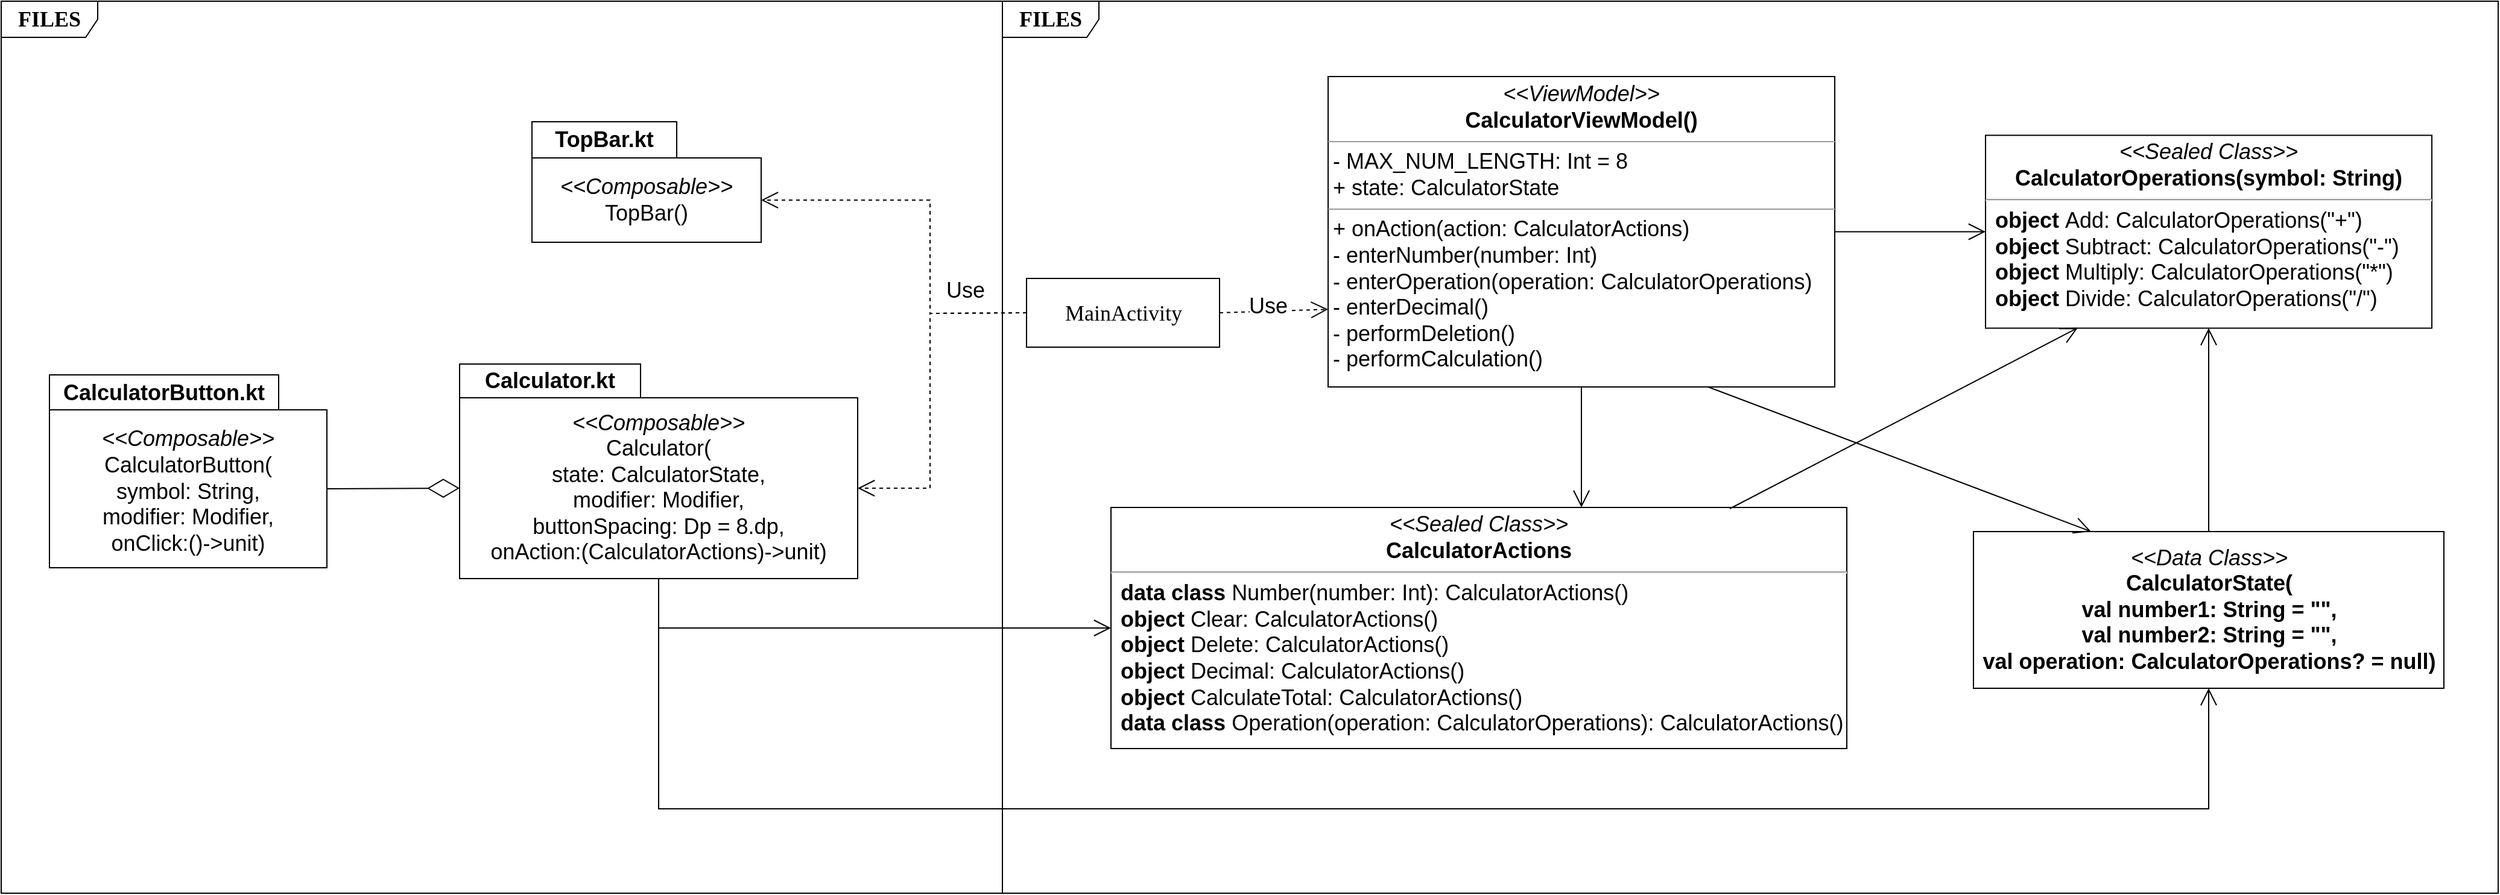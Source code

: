 <mxfile version="21.5.0" type="device">
  <diagram name="Page-1" id="c4acf3e9-155e-7222-9cf6-157b1a14988f">
    <mxGraphModel dx="1140" dy="1089" grid="1" gridSize="10" guides="1" tooltips="1" connect="1" arrows="1" fold="1" page="1" pageScale="1" pageWidth="850" pageHeight="1100" background="none" math="0" shadow="0">
      <root>
        <mxCell id="0" />
        <mxCell id="1" parent="0" />
        <mxCell id="_NkSw2tW3m_VgN2hIup7-15" value="&lt;font style=&quot;font-size: 18px;&quot;&gt;&lt;b style=&quot;&quot;&gt;FILES&lt;/b&gt;&lt;/font&gt;" style="shape=umlFrame;whiteSpace=wrap;html=1;rounded=0;shadow=0;comic=0;labelBackgroundColor=none;strokeWidth=1;fontFamily=Verdana;fontSize=10;align=center;width=80;height=30;" vertex="1" parent="1">
          <mxGeometry x="1790" y="120" width="1240" height="740" as="geometry" />
        </mxCell>
        <mxCell id="_NkSw2tW3m_VgN2hIup7-1" value="&lt;font style=&quot;font-size: 18px;&quot;&gt;&lt;b style=&quot;&quot;&gt;FILES&lt;/b&gt;&lt;/font&gt;" style="shape=umlFrame;whiteSpace=wrap;html=1;rounded=0;shadow=0;comic=0;labelBackgroundColor=none;strokeWidth=1;fontFamily=Verdana;fontSize=10;align=center;width=80;height=30;" vertex="1" parent="1">
          <mxGeometry x="960" y="120" width="830" height="740" as="geometry" />
        </mxCell>
        <mxCell id="_NkSw2tW3m_VgN2hIup7-4" value="&lt;font style=&quot;font-size: 18px;&quot;&gt;CalculatorButton.kt&lt;/font&gt;" style="shape=folder;fontStyle=1;tabWidth=190;tabHeight=29;tabPosition=left;html=1;boundedLbl=1;labelInHeader=1;container=1;collapsible=0;whiteSpace=wrap;" vertex="1" parent="1">
          <mxGeometry x="1000" y="430" width="230" height="160" as="geometry" />
        </mxCell>
        <mxCell id="_NkSw2tW3m_VgN2hIup7-5" value="&lt;span style=&quot;font-size: 18px;&quot;&gt;&lt;br&gt;&lt;i style=&quot;&quot;&gt;&amp;lt;&amp;lt;Composable&amp;gt;&amp;gt;&lt;br&gt;&lt;/i&gt;CalculatorButton(&lt;br&gt;symbol: String, &lt;br&gt;modifier: Modifier, &lt;br&gt;onClick:()-&amp;gt;unit)&lt;br&gt;&lt;/span&gt;" style="html=1;strokeColor=none;resizeWidth=1;resizeHeight=1;fillColor=none;part=1;connectable=0;allowArrows=0;deletable=0;whiteSpace=wrap;" vertex="1" parent="_NkSw2tW3m_VgN2hIup7-4">
          <mxGeometry width="230.0" height="112" relative="1" as="geometry">
            <mxPoint y="30" as="offset" />
          </mxGeometry>
        </mxCell>
        <mxCell id="_NkSw2tW3m_VgN2hIup7-6" value="&lt;font style=&quot;font-size: 18px;&quot;&gt;TopBar.kt&lt;/font&gt;" style="shape=folder;fontStyle=1;tabWidth=120;tabHeight=30;tabPosition=left;html=1;boundedLbl=1;labelInHeader=1;container=1;collapsible=0;whiteSpace=wrap;" vertex="1" parent="1">
          <mxGeometry x="1400" y="220" width="190" height="100" as="geometry" />
        </mxCell>
        <mxCell id="_NkSw2tW3m_VgN2hIup7-7" value="&lt;span style=&quot;font-size: 18px;&quot;&gt;&lt;i style=&quot;&quot;&gt;&amp;lt;&amp;lt;Composable&amp;gt;&amp;gt;&lt;br&gt;&lt;/i&gt;TopBar()&lt;br&gt;&lt;/span&gt;" style="html=1;strokeColor=none;resizeWidth=1;resizeHeight=1;fillColor=none;part=1;connectable=0;allowArrows=0;deletable=0;whiteSpace=wrap;" vertex="1" parent="_NkSw2tW3m_VgN2hIup7-6">
          <mxGeometry width="190.0" height="70" relative="1" as="geometry">
            <mxPoint y="30" as="offset" />
          </mxGeometry>
        </mxCell>
        <mxCell id="_NkSw2tW3m_VgN2hIup7-10" value="&lt;font style=&quot;font-size: 18px;&quot;&gt;Calculator.kt&lt;/font&gt;" style="shape=folder;fontStyle=1;tabWidth=150;tabHeight=28;tabPosition=left;html=1;boundedLbl=1;labelInHeader=1;container=1;collapsible=0;whiteSpace=wrap;" vertex="1" parent="1">
          <mxGeometry x="1340" y="421" width="330" height="178" as="geometry" />
        </mxCell>
        <mxCell id="_NkSw2tW3m_VgN2hIup7-11" value="&lt;span style=&quot;font-size: 18px;&quot;&gt;&lt;br&gt;&lt;i style=&quot;&quot;&gt;&amp;lt;&amp;lt;Composable&amp;gt;&amp;gt;&lt;br&gt;&lt;/i&gt;Calculator(&lt;br&gt;state: CalculatorState, &lt;br&gt;modifier: Modifier, &lt;br&gt;buttonSpacing: Dp = 8.dp,&lt;br&gt;onAction:(CalculatorActions)-&amp;gt;unit)&lt;br&gt;&lt;/span&gt;" style="html=1;strokeColor=none;resizeWidth=1;resizeHeight=1;fillColor=none;part=1;connectable=0;allowArrows=0;deletable=0;whiteSpace=wrap;" vertex="1" parent="_NkSw2tW3m_VgN2hIup7-10">
          <mxGeometry width="330" height="124.6" relative="1" as="geometry">
            <mxPoint y="30" as="offset" />
          </mxGeometry>
        </mxCell>
        <mxCell id="_NkSw2tW3m_VgN2hIup7-12" value="&lt;p style=&quot;margin:0px;margin-top:4px;text-align:center;&quot;&gt;&lt;font style=&quot;font-size: 18px;&quot;&gt;&lt;i style=&quot;&quot;&gt;&amp;lt;&amp;lt;ViewModel&amp;gt;&amp;gt;&lt;/i&gt;&lt;br&gt;&lt;b&gt;CalculatorViewModel()&lt;/b&gt;&lt;/font&gt;&lt;/p&gt;&lt;hr size=&quot;1&quot;&gt;&lt;p style=&quot;margin:0px;margin-left:4px;&quot;&gt;&lt;font style=&quot;font-size: 18px;&quot;&gt;- MAX_NUM_LENGTH: Int = 8&lt;/font&gt;&lt;/p&gt;&lt;p style=&quot;margin:0px;margin-left:4px;&quot;&gt;&lt;font style=&quot;font-size: 18px;&quot;&gt;+ state: CalculatorState&lt;br&gt;&lt;/font&gt;&lt;/p&gt;&lt;hr size=&quot;1&quot;&gt;&lt;p style=&quot;margin:0px;margin-left:4px;&quot;&gt;&lt;font style=&quot;font-size: 18px;&quot;&gt;+ onAction(action: CalculatorActions)&lt;br&gt;- enterNumber(number: Int)&lt;/font&gt;&lt;/p&gt;&lt;p style=&quot;margin:0px;margin-left:4px;&quot;&gt;&lt;font style=&quot;font-size: 18px;&quot;&gt;- enterOperation(operation: CalculatorOperations)&lt;/font&gt;&lt;/p&gt;&lt;p style=&quot;margin:0px;margin-left:4px;&quot;&gt;&lt;font style=&quot;font-size: 18px;&quot;&gt;- enterDecimal()&lt;/font&gt;&lt;/p&gt;&lt;p style=&quot;margin:0px;margin-left:4px;&quot;&gt;&lt;font style=&quot;font-size: 18px;&quot;&gt;- performDeletion()&lt;/font&gt;&lt;/p&gt;&lt;p style=&quot;margin:0px;margin-left:4px;&quot;&gt;&lt;span style=&quot;font-size: 18px;&quot;&gt;- performCalculation()&lt;/span&gt;&lt;/p&gt;" style="verticalAlign=top;align=left;overflow=fill;fontSize=12;fontFamily=Helvetica;html=1;rounded=0;shadow=0;comic=0;labelBackgroundColor=none;strokeWidth=1" vertex="1" parent="1">
          <mxGeometry x="2060" y="182.5" width="420" height="257.5" as="geometry" />
        </mxCell>
        <mxCell id="_NkSw2tW3m_VgN2hIup7-13" value="&lt;span style=&quot;font-size: 18px;&quot;&gt;MainActivity&lt;/span&gt;" style="html=1;rounded=0;shadow=0;comic=0;labelBackgroundColor=none;strokeWidth=1;fontFamily=Verdana;fontSize=10;align=center;" vertex="1" parent="1">
          <mxGeometry x="1810" y="350" width="160" height="57" as="geometry" />
        </mxCell>
        <mxCell id="_NkSw2tW3m_VgN2hIup7-14" value="" style="endArrow=diamondThin;endFill=0;endSize=24;html=1;rounded=0;entryX=0;entryY=0;entryDx=0;entryDy=103;entryPerimeter=0;exitX=0;exitY=0;exitDx=230;exitDy=94.5;exitPerimeter=0;" edge="1" parent="1" source="_NkSw2tW3m_VgN2hIup7-4" target="_NkSw2tW3m_VgN2hIup7-10">
          <mxGeometry width="160" relative="1" as="geometry">
            <mxPoint x="1570" y="590" as="sourcePoint" />
            <mxPoint x="1730" y="590" as="targetPoint" />
          </mxGeometry>
        </mxCell>
        <mxCell id="_NkSw2tW3m_VgN2hIup7-16" value="&lt;font style=&quot;font-size: 18px;&quot;&gt;Use&lt;/font&gt;" style="endArrow=open;endSize=12;dashed=1;html=1;rounded=0;entryX=0;entryY=0;entryDx=190;entryDy=65;entryPerimeter=0;exitX=0;exitY=0.5;exitDx=0;exitDy=0;" edge="1" parent="1" source="_NkSw2tW3m_VgN2hIup7-13" target="_NkSw2tW3m_VgN2hIup7-6">
          <mxGeometry x="-0.682" y="-19" width="160" relative="1" as="geometry">
            <mxPoint x="1850" y="330" as="sourcePoint" />
            <mxPoint x="2010" y="330" as="targetPoint" />
            <Array as="points">
              <mxPoint x="1730" y="379" />
              <mxPoint x="1730" y="330" />
              <mxPoint x="1730" y="285" />
            </Array>
            <mxPoint x="-1" as="offset" />
          </mxGeometry>
        </mxCell>
        <mxCell id="_NkSw2tW3m_VgN2hIup7-18" value="" style="endArrow=open;endSize=12;dashed=1;html=1;rounded=0;entryX=0;entryY=0;entryDx=330;entryDy=103;entryPerimeter=0;exitX=0;exitY=0.5;exitDx=0;exitDy=0;" edge="1" parent="1" source="_NkSw2tW3m_VgN2hIup7-13" target="_NkSw2tW3m_VgN2hIup7-10">
          <mxGeometry width="160" relative="1" as="geometry">
            <mxPoint x="1860" y="389" as="sourcePoint" />
            <mxPoint x="1600" y="295" as="targetPoint" />
            <Array as="points">
              <mxPoint x="1730" y="379" />
              <mxPoint x="1730" y="524" />
            </Array>
          </mxGeometry>
        </mxCell>
        <mxCell id="_NkSw2tW3m_VgN2hIup7-21" value="&lt;p style=&quot;margin: 4px 0px 0px; text-align: center;&quot;&gt;&lt;i style=&quot;border-color: var(--border-color); font-size: 18px;&quot;&gt;&amp;lt;&amp;lt;Sealed Class&amp;gt;&amp;gt;&lt;/i&gt;&lt;br style=&quot;border-color: var(--border-color); font-size: 18px;&quot;&gt;&lt;b style=&quot;border-color: var(--border-color); font-size: 18px;&quot;&gt;CalculatorOperations(symbol: String)&lt;/b&gt;&lt;br&gt;&lt;/p&gt;&lt;hr&gt;&lt;p style=&quot;margin:0px;margin-left:8px;&quot;&gt;&lt;span style=&quot;font-size: 18px;&quot;&gt;&lt;b&gt;object &lt;/b&gt;Add: CalculatorOperations(&quot;+&quot;)&lt;/span&gt;&lt;/p&gt;&lt;p style=&quot;margin:0px;margin-left:8px;&quot;&gt;&lt;span style=&quot;font-size: 18px;&quot;&gt;&lt;b&gt;object &lt;/b&gt;Subtract: CalculatorOperations(&quot;-&quot;)&lt;/span&gt;&lt;/p&gt;&lt;p style=&quot;margin:0px;margin-left:8px;&quot;&gt;&lt;span style=&quot;font-size: 18px;&quot;&gt;&lt;b&gt;object &lt;/b&gt;Multiply: CalculatorOperations(&quot;*&quot;)&lt;/span&gt;&lt;/p&gt;&lt;p style=&quot;margin:0px;margin-left:8px;&quot;&gt;&lt;span style=&quot;font-size: 18px;&quot;&gt;&lt;b&gt;object &lt;/b&gt;Divide: CalculatorOperations(&quot;/&quot;)&lt;/span&gt;&lt;/p&gt;" style="verticalAlign=top;align=left;overflow=fill;fontSize=12;fontFamily=Helvetica;html=1;whiteSpace=wrap;" vertex="1" parent="1">
          <mxGeometry x="2605" y="231.25" width="370" height="160" as="geometry" />
        </mxCell>
        <mxCell id="_NkSw2tW3m_VgN2hIup7-22" value="&lt;i style=&quot;border-color: var(--border-color); font-family: Helvetica; font-size: 18px;&quot;&gt;&amp;lt;&amp;lt;Data Class&amp;gt;&amp;gt;&lt;/i&gt;&lt;br style=&quot;border-color: var(--border-color); font-family: Helvetica; font-size: 18px;&quot;&gt;&lt;b style=&quot;border-color: var(--border-color); font-family: Helvetica; font-size: 18px;&quot;&gt;CalculatorState(&lt;br&gt;val number1: String = &quot;&quot;,&lt;br&gt;val number2: String = &quot;&quot;,&lt;br&gt;val operation: CalculatorOperations? = null)&lt;/b&gt;" style="html=1;rounded=0;shadow=0;comic=0;labelBackgroundColor=none;strokeWidth=1;fontFamily=Verdana;fontSize=10;align=center;" vertex="1" parent="1">
          <mxGeometry x="2595" y="560" width="390" height="130" as="geometry" />
        </mxCell>
        <mxCell id="_NkSw2tW3m_VgN2hIup7-23" value="&lt;p style=&quot;margin: 4px 0px 0px; text-align: center;&quot;&gt;&lt;i style=&quot;border-color: var(--border-color); font-size: 18px;&quot;&gt;&amp;lt;&amp;lt;Sealed Class&amp;gt;&amp;gt;&lt;/i&gt;&lt;br style=&quot;border-color: var(--border-color); font-size: 18px;&quot;&gt;&lt;b style=&quot;border-color: var(--border-color); font-size: 18px;&quot;&gt;CalculatorActions&lt;/b&gt;&lt;br&gt;&lt;/p&gt;&lt;hr&gt;&lt;p style=&quot;margin:0px;margin-left:8px;&quot;&gt;&lt;span style=&quot;font-size: 18px;&quot;&gt;&lt;b&gt;data class &lt;/b&gt;Number(number: Int): CalculatorActions()&lt;/span&gt;&lt;/p&gt;&lt;p style=&quot;margin:0px;margin-left:8px;&quot;&gt;&lt;span style=&quot;font-size: 18px;&quot;&gt;&lt;b&gt;object &lt;/b&gt;Clear: CalculatorActions()&lt;/span&gt;&lt;/p&gt;&lt;p style=&quot;margin:0px;margin-left:8px;&quot;&gt;&lt;span style=&quot;font-size: 18px;&quot;&gt;&lt;b&gt;object &lt;/b&gt;Delete: CalculatorActions()&lt;/span&gt;&lt;/p&gt;&lt;p style=&quot;margin:0px;margin-left:8px;&quot;&gt;&lt;span style=&quot;font-size: 18px;&quot;&gt;&lt;b&gt;object &lt;/b&gt;Decimal: CalculatorActions()&lt;/span&gt;&lt;/p&gt;&lt;p style=&quot;margin:0px;margin-left:8px;&quot;&gt;&lt;span style=&quot;font-size: 18px;&quot;&gt;&lt;b&gt;object &lt;/b&gt;CalculateTotal: CalculatorActions()&lt;/span&gt;&lt;/p&gt;&lt;p style=&quot;border-color: var(--border-color); margin: 0px 0px 0px 8px;&quot;&gt;&lt;font style=&quot;font-size: 18px;&quot;&gt;&lt;b style=&quot;border-color: var(--border-color);&quot;&gt;data class&amp;nbsp;&lt;/b&gt;Operation(operation: CalculatorOperations): CalculatorActions()&lt;/font&gt;&lt;/p&gt;&lt;div&gt;&lt;span style=&quot;border-color: var(--border-color); font-size: 18px;&quot;&gt;&lt;br&gt;&lt;/span&gt;&lt;/div&gt;" style="verticalAlign=top;align=left;overflow=fill;fontSize=12;fontFamily=Helvetica;html=1;whiteSpace=wrap;" vertex="1" parent="1">
          <mxGeometry x="1880" y="540" width="610" height="200" as="geometry" />
        </mxCell>
        <mxCell id="_NkSw2tW3m_VgN2hIup7-28" value="" style="endArrow=open;endFill=1;endSize=12;html=1;rounded=0;exitX=0.5;exitY=1;exitDx=0;exitDy=0;exitPerimeter=0;entryX=0;entryY=0.5;entryDx=0;entryDy=0;" edge="1" parent="1" source="_NkSw2tW3m_VgN2hIup7-10" target="_NkSw2tW3m_VgN2hIup7-23">
          <mxGeometry width="160" relative="1" as="geometry">
            <mxPoint x="1970" y="520" as="sourcePoint" />
            <mxPoint x="2130" y="520" as="targetPoint" />
            <Array as="points">
              <mxPoint x="1505" y="640" />
            </Array>
          </mxGeometry>
        </mxCell>
        <mxCell id="_NkSw2tW3m_VgN2hIup7-29" value="" style="endArrow=open;endFill=1;endSize=12;html=1;rounded=0;exitX=0.5;exitY=1;exitDx=0;exitDy=0;exitPerimeter=0;entryX=0.5;entryY=1;entryDx=0;entryDy=0;" edge="1" parent="1" source="_NkSw2tW3m_VgN2hIup7-10" target="_NkSw2tW3m_VgN2hIup7-22">
          <mxGeometry width="160" relative="1" as="geometry">
            <mxPoint x="1515" y="609" as="sourcePoint" />
            <mxPoint x="1890" y="650" as="targetPoint" />
            <Array as="points">
              <mxPoint x="1505" y="790" />
              <mxPoint x="2790" y="790" />
            </Array>
          </mxGeometry>
        </mxCell>
        <mxCell id="_NkSw2tW3m_VgN2hIup7-30" value="" style="endArrow=open;endFill=1;endSize=12;html=1;rounded=0;exitX=0.5;exitY=1;exitDx=0;exitDy=0;" edge="1" parent="1" source="_NkSw2tW3m_VgN2hIup7-12">
          <mxGeometry width="160" relative="1" as="geometry">
            <mxPoint x="1515" y="609" as="sourcePoint" />
            <mxPoint x="2270" y="540" as="targetPoint" />
          </mxGeometry>
        </mxCell>
        <mxCell id="_NkSw2tW3m_VgN2hIup7-31" value="" style="endArrow=open;endFill=1;endSize=12;html=1;rounded=0;exitX=1;exitY=0.5;exitDx=0;exitDy=0;entryX=0;entryY=0.5;entryDx=0;entryDy=0;" edge="1" parent="1" source="_NkSw2tW3m_VgN2hIup7-12" target="_NkSw2tW3m_VgN2hIup7-21">
          <mxGeometry width="160" relative="1" as="geometry">
            <mxPoint x="2280" y="450" as="sourcePoint" />
            <mxPoint x="2280" y="550" as="targetPoint" />
          </mxGeometry>
        </mxCell>
        <mxCell id="_NkSw2tW3m_VgN2hIup7-32" value="" style="endArrow=open;endFill=1;endSize=12;html=1;rounded=0;exitX=0.5;exitY=0;exitDx=0;exitDy=0;entryX=0.5;entryY=1;entryDx=0;entryDy=0;" edge="1" parent="1" source="_NkSw2tW3m_VgN2hIup7-22" target="_NkSw2tW3m_VgN2hIup7-21">
          <mxGeometry width="160" relative="1" as="geometry">
            <mxPoint x="2280" y="450" as="sourcePoint" />
            <mxPoint x="2280" y="550" as="targetPoint" />
          </mxGeometry>
        </mxCell>
        <mxCell id="_NkSw2tW3m_VgN2hIup7-34" value="" style="endArrow=open;endFill=1;endSize=12;html=1;rounded=0;exitX=0.75;exitY=1;exitDx=0;exitDy=0;entryX=0.25;entryY=0;entryDx=0;entryDy=0;" edge="1" parent="1" source="_NkSw2tW3m_VgN2hIup7-12" target="_NkSw2tW3m_VgN2hIup7-22">
          <mxGeometry width="160" relative="1" as="geometry">
            <mxPoint x="2280" y="450" as="sourcePoint" />
            <mxPoint x="2280" y="550" as="targetPoint" />
          </mxGeometry>
        </mxCell>
        <mxCell id="_NkSw2tW3m_VgN2hIup7-35" value="" style="endArrow=open;endFill=1;endSize=12;html=1;rounded=0;exitX=0.841;exitY=0.005;exitDx=0;exitDy=0;entryX=0.207;entryY=0.998;entryDx=0;entryDy=0;exitPerimeter=0;entryPerimeter=0;" edge="1" parent="1" source="_NkSw2tW3m_VgN2hIup7-23" target="_NkSw2tW3m_VgN2hIup7-21">
          <mxGeometry width="160" relative="1" as="geometry">
            <mxPoint x="2800" y="570" as="sourcePoint" />
            <mxPoint x="2800" y="401" as="targetPoint" />
          </mxGeometry>
        </mxCell>
        <mxCell id="_NkSw2tW3m_VgN2hIup7-36" value="&#xa;&lt;span style=&quot;color: rgb(0, 0, 0); font-family: Helvetica; font-size: 18px; font-style: normal; font-variant-ligatures: normal; font-variant-caps: normal; font-weight: 400; letter-spacing: normal; orphans: 2; text-align: center; text-indent: 0px; text-transform: none; widows: 2; word-spacing: 0px; -webkit-text-stroke-width: 0px; background-color: rgb(255, 255, 255); text-decoration-thickness: initial; text-decoration-style: initial; text-decoration-color: initial; float: none; display: inline !important;&quot;&gt;Use&lt;/span&gt;&#xa;&#xa;" style="endArrow=open;endSize=12;dashed=1;html=1;rounded=0;entryX=0;entryY=0.75;entryDx=0;entryDy=0;exitX=1;exitY=0.5;exitDx=0;exitDy=0;" edge="1" parent="1" source="_NkSw2tW3m_VgN2hIup7-13" target="_NkSw2tW3m_VgN2hIup7-12">
          <mxGeometry x="-0.113" y="-3" width="160" relative="1" as="geometry">
            <mxPoint x="1820" y="389" as="sourcePoint" />
            <mxPoint x="1680" y="534" as="targetPoint" />
            <mxPoint as="offset" />
          </mxGeometry>
        </mxCell>
      </root>
    </mxGraphModel>
  </diagram>
</mxfile>
